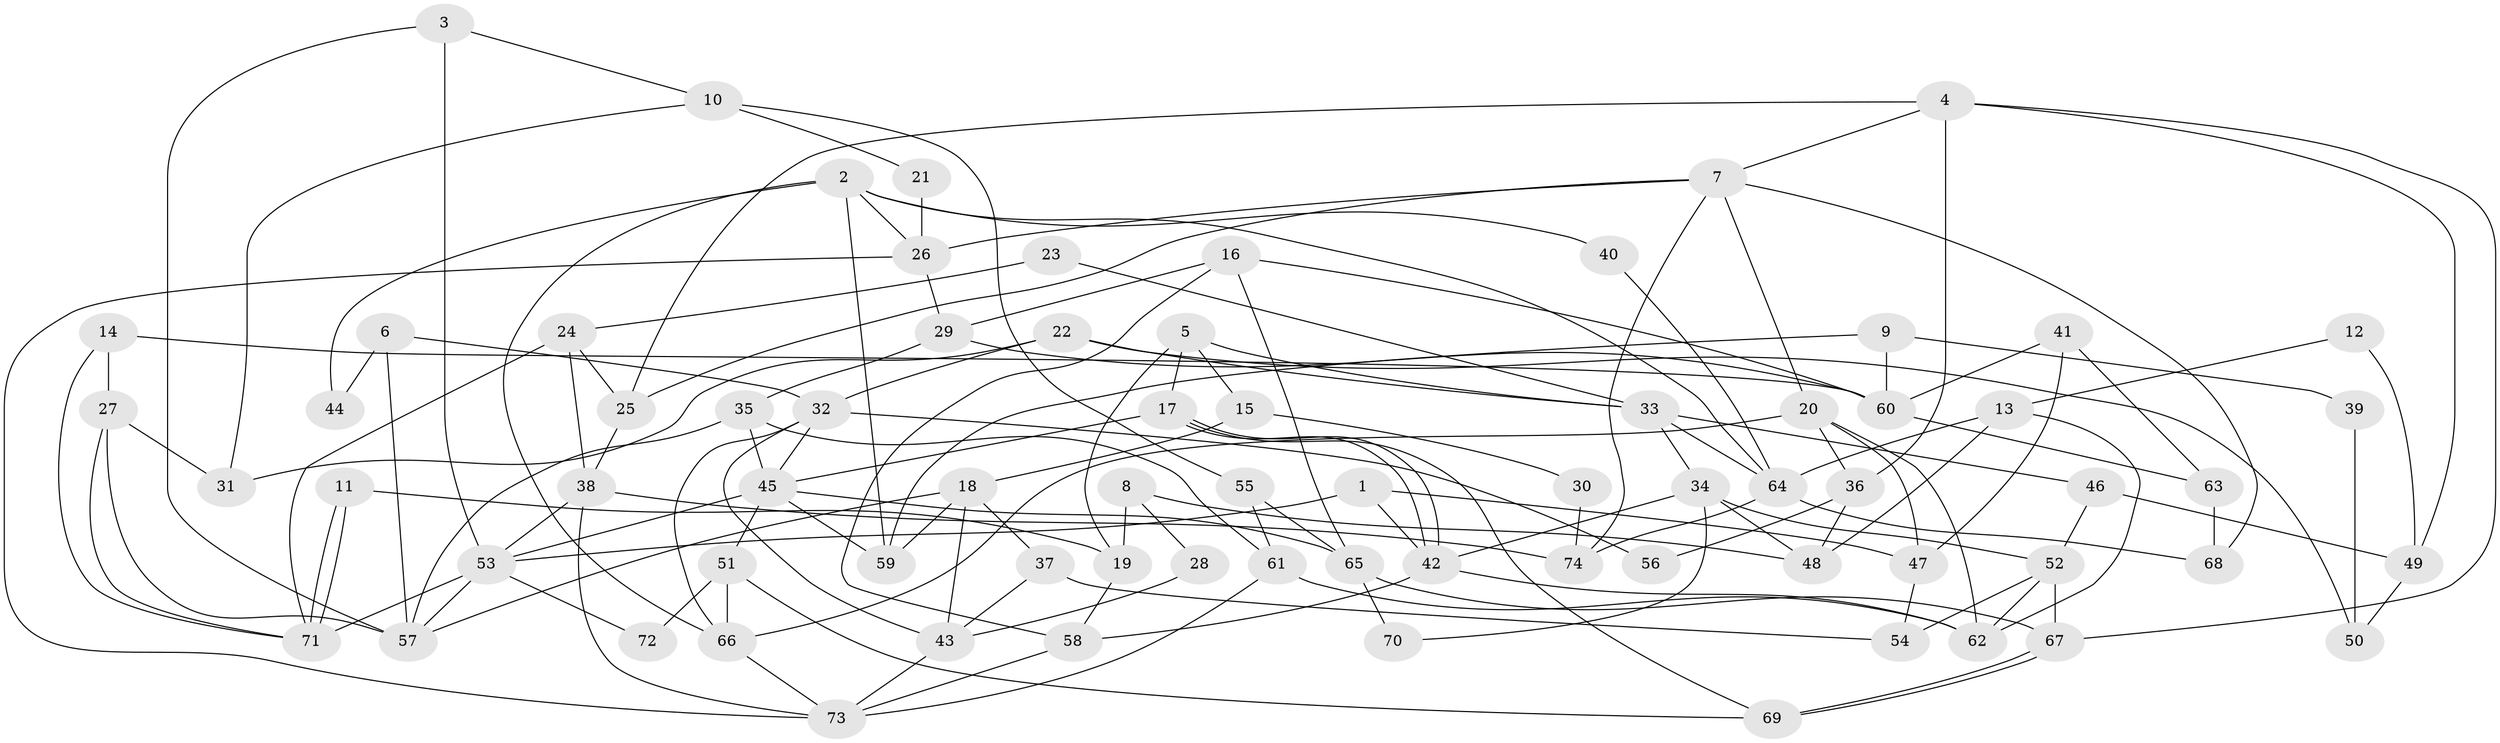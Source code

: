 // Generated by graph-tools (version 1.1) at 2025/50/03/09/25 04:50:40]
// undirected, 74 vertices, 148 edges
graph export_dot {
graph [start="1"]
  node [color=gray90,style=filled];
  1;
  2;
  3;
  4;
  5;
  6;
  7;
  8;
  9;
  10;
  11;
  12;
  13;
  14;
  15;
  16;
  17;
  18;
  19;
  20;
  21;
  22;
  23;
  24;
  25;
  26;
  27;
  28;
  29;
  30;
  31;
  32;
  33;
  34;
  35;
  36;
  37;
  38;
  39;
  40;
  41;
  42;
  43;
  44;
  45;
  46;
  47;
  48;
  49;
  50;
  51;
  52;
  53;
  54;
  55;
  56;
  57;
  58;
  59;
  60;
  61;
  62;
  63;
  64;
  65;
  66;
  67;
  68;
  69;
  70;
  71;
  72;
  73;
  74;
  1 -- 42;
  1 -- 53;
  1 -- 47;
  2 -- 26;
  2 -- 59;
  2 -- 40;
  2 -- 44;
  2 -- 64;
  2 -- 66;
  3 -- 57;
  3 -- 53;
  3 -- 10;
  4 -- 36;
  4 -- 7;
  4 -- 25;
  4 -- 49;
  4 -- 67;
  5 -- 33;
  5 -- 17;
  5 -- 15;
  5 -- 19;
  6 -- 57;
  6 -- 32;
  6 -- 44;
  7 -- 74;
  7 -- 25;
  7 -- 20;
  7 -- 26;
  7 -- 68;
  8 -- 19;
  8 -- 48;
  8 -- 28;
  9 -- 60;
  9 -- 59;
  9 -- 39;
  10 -- 55;
  10 -- 21;
  10 -- 31;
  11 -- 19;
  11 -- 71;
  11 -- 71;
  12 -- 49;
  12 -- 13;
  13 -- 64;
  13 -- 62;
  13 -- 48;
  14 -- 27;
  14 -- 71;
  14 -- 60;
  15 -- 18;
  15 -- 30;
  16 -- 65;
  16 -- 60;
  16 -- 29;
  16 -- 58;
  17 -- 69;
  17 -- 42;
  17 -- 42;
  17 -- 45;
  18 -- 43;
  18 -- 57;
  18 -- 37;
  18 -- 59;
  19 -- 58;
  20 -- 66;
  20 -- 36;
  20 -- 47;
  20 -- 62;
  21 -- 26;
  22 -- 33;
  22 -- 32;
  22 -- 31;
  22 -- 50;
  23 -- 33;
  23 -- 24;
  24 -- 71;
  24 -- 38;
  24 -- 25;
  25 -- 38;
  26 -- 73;
  26 -- 29;
  27 -- 71;
  27 -- 31;
  27 -- 57;
  28 -- 43;
  29 -- 35;
  29 -- 60;
  30 -- 74;
  32 -- 45;
  32 -- 66;
  32 -- 43;
  32 -- 56;
  33 -- 34;
  33 -- 64;
  33 -- 46;
  34 -- 42;
  34 -- 52;
  34 -- 48;
  34 -- 70;
  35 -- 45;
  35 -- 57;
  35 -- 61;
  36 -- 48;
  36 -- 56;
  37 -- 54;
  37 -- 43;
  38 -- 73;
  38 -- 53;
  38 -- 74;
  39 -- 50;
  40 -- 64;
  41 -- 47;
  41 -- 60;
  41 -- 63;
  42 -- 62;
  42 -- 58;
  43 -- 73;
  45 -- 53;
  45 -- 51;
  45 -- 59;
  45 -- 65;
  46 -- 52;
  46 -- 49;
  47 -- 54;
  49 -- 50;
  51 -- 66;
  51 -- 69;
  51 -- 72;
  52 -- 67;
  52 -- 62;
  52 -- 54;
  53 -- 57;
  53 -- 71;
  53 -- 72;
  55 -- 65;
  55 -- 61;
  58 -- 73;
  60 -- 63;
  61 -- 73;
  61 -- 62;
  63 -- 68;
  64 -- 68;
  64 -- 74;
  65 -- 67;
  65 -- 70;
  66 -- 73;
  67 -- 69;
  67 -- 69;
}
